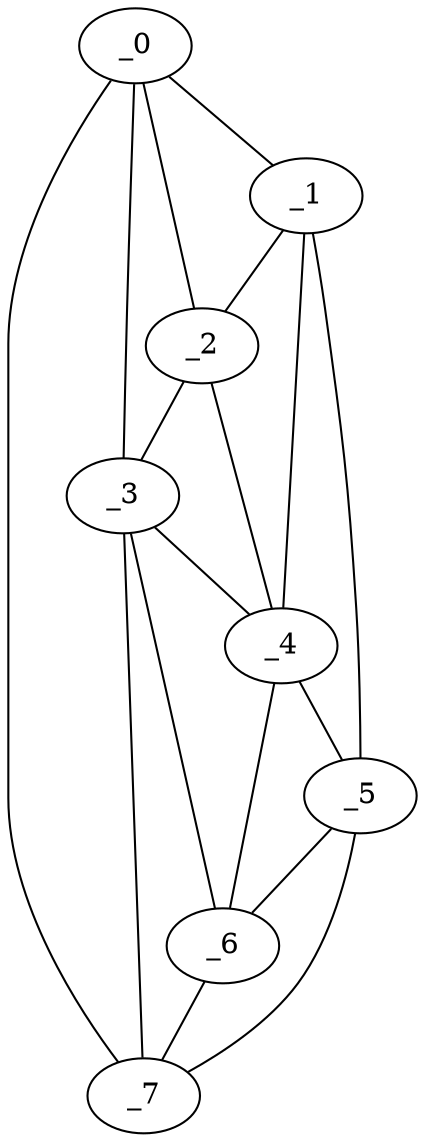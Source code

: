 graph "obj38__295.gxl" {
	_0	 [x=63,
		y=65];
	_1	 [x=81,
		y=24];
	_0 -- _1	 [valence=1];
	_2	 [x=87,
		y=44];
	_0 -- _2	 [valence=2];
	_3	 [x=89,
		y=51];
	_0 -- _3	 [valence=1];
	_7	 [x=125,
		y=39];
	_0 -- _7	 [valence=1];
	_1 -- _2	 [valence=1];
	_4	 [x=97,
		y=37];
	_1 -- _4	 [valence=2];
	_5	 [x=109,
		y=27];
	_1 -- _5	 [valence=1];
	_2 -- _3	 [valence=1];
	_2 -- _4	 [valence=2];
	_3 -- _4	 [valence=2];
	_6	 [x=113,
		y=34];
	_3 -- _6	 [valence=1];
	_3 -- _7	 [valence=2];
	_4 -- _5	 [valence=2];
	_4 -- _6	 [valence=1];
	_5 -- _6	 [valence=2];
	_5 -- _7	 [valence=1];
	_6 -- _7	 [valence=2];
}
